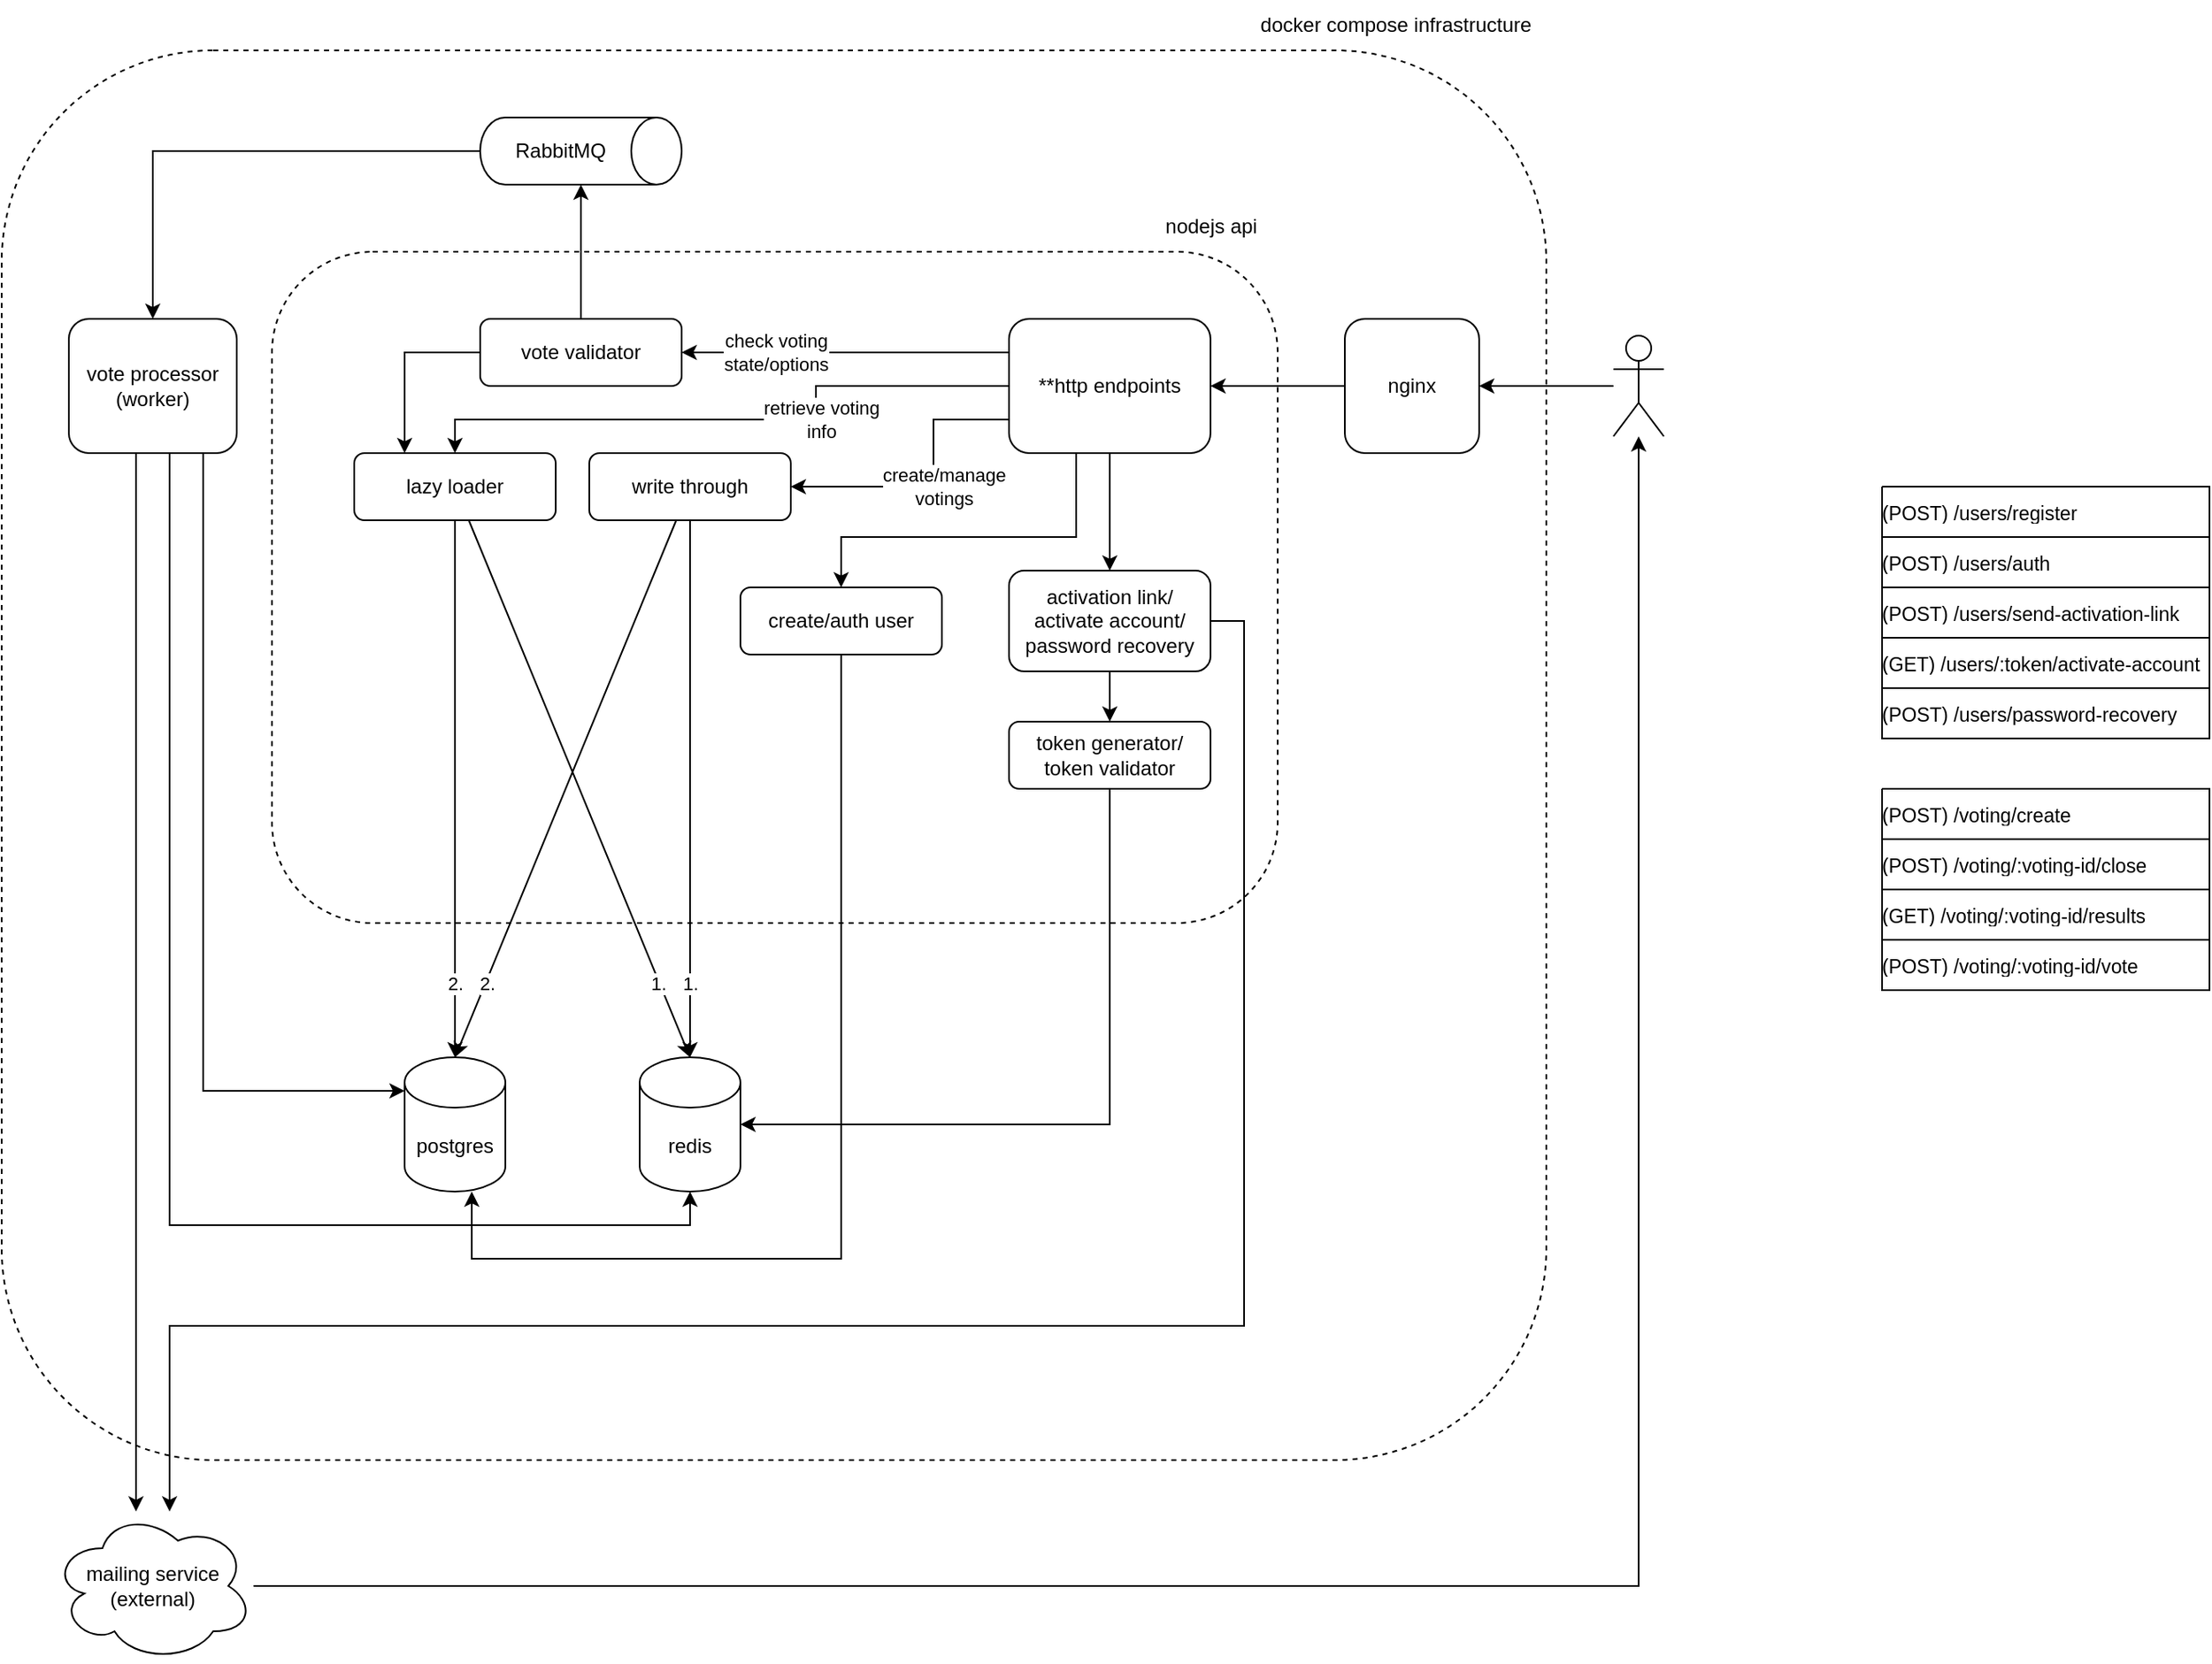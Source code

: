<mxfile version="21.6.8" type="device">
  <diagram name="Página-1" id="Página-1">
    <mxGraphModel dx="2456" dy="94" grid="1" gridSize="10" guides="1" tooltips="1" connect="1" arrows="1" fold="1" page="1" pageScale="1" pageWidth="850" pageHeight="1100" math="0" shadow="0">
      <root>
        <mxCell id="0" />
        <mxCell id="1" parent="0" />
        <mxCell id="b3ruvdXfxAipYuuYTNX5-90" value="" style="rounded=1;whiteSpace=wrap;html=1;fillColor=none;dashed=1;movable=0;resizable=0;rotatable=0;deletable=0;editable=0;locked=1;connectable=0;" parent="1" vertex="1">
          <mxGeometry x="1080" y="1560" width="920" height="840" as="geometry" />
        </mxCell>
        <mxCell id="b3ruvdXfxAipYuuYTNX5-76" value="" style="rounded=1;whiteSpace=wrap;html=1;fillColor=none;dashed=1;movable=0;resizable=0;rotatable=0;deletable=0;editable=0;locked=1;connectable=0;" parent="1" vertex="1">
          <mxGeometry x="1241" y="1680" width="599" height="400" as="geometry" />
        </mxCell>
        <mxCell id="b3ruvdXfxAipYuuYTNX5-58" style="edgeStyle=orthogonalEdgeStyle;rounded=0;orthogonalLoop=1;jettySize=auto;html=1;" parent="1" source="b3ruvdXfxAipYuuYTNX5-49" target="b3ruvdXfxAipYuuYTNX5-51" edge="1">
          <mxGeometry relative="1" as="geometry">
            <Array as="points">
              <mxPoint x="1660" y="1740" />
              <mxPoint x="1660" y="1740" />
            </Array>
          </mxGeometry>
        </mxCell>
        <mxCell id="b3ruvdXfxAipYuuYTNX5-88" value="check voting&lt;br&gt;state/options" style="edgeLabel;html=1;align=center;verticalAlign=middle;resizable=0;points=[];" parent="b3ruvdXfxAipYuuYTNX5-58" vertex="1" connectable="0">
          <mxGeometry x="0.171" relative="1" as="geometry">
            <mxPoint x="-25" as="offset" />
          </mxGeometry>
        </mxCell>
        <mxCell id="b3ruvdXfxAipYuuYTNX5-74" style="edgeStyle=orthogonalEdgeStyle;rounded=0;orthogonalLoop=1;jettySize=auto;html=1;" parent="1" source="b3ruvdXfxAipYuuYTNX5-49" target="b3ruvdXfxAipYuuYTNX5-57" edge="1">
          <mxGeometry relative="1" as="geometry">
            <Array as="points">
              <mxPoint x="1635" y="1780" />
              <mxPoint x="1635" y="1820" />
            </Array>
          </mxGeometry>
        </mxCell>
        <mxCell id="b3ruvdXfxAipYuuYTNX5-82" value="create/manage&lt;br&gt;votings" style="edgeLabel;html=1;align=center;verticalAlign=middle;resizable=0;points=[];" parent="b3ruvdXfxAipYuuYTNX5-74" vertex="1" connectable="0">
          <mxGeometry x="0.408" y="2" relative="1" as="geometry">
            <mxPoint x="40" y="-2" as="offset" />
          </mxGeometry>
        </mxCell>
        <mxCell id="b3ruvdXfxAipYuuYTNX5-75" style="edgeStyle=orthogonalEdgeStyle;rounded=0;orthogonalLoop=1;jettySize=auto;html=1;" parent="1" source="b3ruvdXfxAipYuuYTNX5-49" target="b3ruvdXfxAipYuuYTNX5-56" edge="1">
          <mxGeometry relative="1" as="geometry">
            <Array as="points">
              <mxPoint x="1565" y="1760" />
              <mxPoint x="1565" y="1780" />
              <mxPoint x="1350" y="1780" />
            </Array>
          </mxGeometry>
        </mxCell>
        <mxCell id="b3ruvdXfxAipYuuYTNX5-83" value="retrieve voting&lt;br&gt;info" style="edgeLabel;html=1;align=center;verticalAlign=middle;resizable=0;points=[];" parent="b3ruvdXfxAipYuuYTNX5-75" vertex="1" connectable="0">
          <mxGeometry x="-0.196" y="1" relative="1" as="geometry">
            <mxPoint x="16" y="-1" as="offset" />
          </mxGeometry>
        </mxCell>
        <mxCell id="FQcmUWJR3kuGPPNdoMc6-12" style="edgeStyle=orthogonalEdgeStyle;rounded=0;orthogonalLoop=1;jettySize=auto;html=1;" edge="1" parent="1" source="b3ruvdXfxAipYuuYTNX5-49" target="FQcmUWJR3kuGPPNdoMc6-11">
          <mxGeometry relative="1" as="geometry">
            <Array as="points">
              <mxPoint x="1720" y="1850" />
              <mxPoint x="1580" y="1850" />
            </Array>
          </mxGeometry>
        </mxCell>
        <mxCell id="FQcmUWJR3kuGPPNdoMc6-18" style="edgeStyle=orthogonalEdgeStyle;rounded=0;orthogonalLoop=1;jettySize=auto;html=1;" edge="1" parent="1" source="b3ruvdXfxAipYuuYTNX5-49" target="FQcmUWJR3kuGPPNdoMc6-17">
          <mxGeometry relative="1" as="geometry" />
        </mxCell>
        <mxCell id="b3ruvdXfxAipYuuYTNX5-49" value="**http&amp;nbsp;endpoints" style="rounded=1;whiteSpace=wrap;html=1;" parent="1" vertex="1">
          <mxGeometry x="1680" y="1720" width="120" height="80" as="geometry" />
        </mxCell>
        <mxCell id="b3ruvdXfxAipYuuYTNX5-84" style="edgeStyle=orthogonalEdgeStyle;rounded=0;orthogonalLoop=1;jettySize=auto;html=1;" parent="1" source="b3ruvdXfxAipYuuYTNX5-50" target="b3ruvdXfxAipYuuYTNX5-49" edge="1">
          <mxGeometry relative="1" as="geometry" />
        </mxCell>
        <mxCell id="b3ruvdXfxAipYuuYTNX5-50" value="nginx" style="rounded=1;whiteSpace=wrap;html=1;" parent="1" vertex="1">
          <mxGeometry x="1880" y="1720" width="80" height="80" as="geometry" />
        </mxCell>
        <mxCell id="b3ruvdXfxAipYuuYTNX5-59" style="edgeStyle=orthogonalEdgeStyle;rounded=0;orthogonalLoop=1;jettySize=auto;html=1;" parent="1" source="b3ruvdXfxAipYuuYTNX5-51" target="b3ruvdXfxAipYuuYTNX5-52" edge="1">
          <mxGeometry relative="1" as="geometry" />
        </mxCell>
        <mxCell id="b3ruvdXfxAipYuuYTNX5-87" style="edgeStyle=orthogonalEdgeStyle;rounded=0;orthogonalLoop=1;jettySize=auto;html=1;" parent="1" source="b3ruvdXfxAipYuuYTNX5-51" target="b3ruvdXfxAipYuuYTNX5-56" edge="1">
          <mxGeometry relative="1" as="geometry">
            <Array as="points">
              <mxPoint x="1320" y="1740" />
            </Array>
          </mxGeometry>
        </mxCell>
        <mxCell id="b3ruvdXfxAipYuuYTNX5-51" value="vote validator" style="rounded=1;whiteSpace=wrap;html=1;" parent="1" vertex="1">
          <mxGeometry x="1365" y="1720" width="120" height="40" as="geometry" />
        </mxCell>
        <mxCell id="b3ruvdXfxAipYuuYTNX5-60" style="edgeStyle=orthogonalEdgeStyle;rounded=0;orthogonalLoop=1;jettySize=auto;html=1;" parent="1" source="b3ruvdXfxAipYuuYTNX5-52" target="b3ruvdXfxAipYuuYTNX5-55" edge="1">
          <mxGeometry relative="1" as="geometry" />
        </mxCell>
        <mxCell id="b3ruvdXfxAipYuuYTNX5-52" value="RabbitMQ" style="shape=cylinder3;whiteSpace=wrap;html=1;boundedLbl=1;backgroundOutline=1;size=15;direction=south;" parent="1" vertex="1">
          <mxGeometry x="1365" y="1600" width="120" height="40" as="geometry" />
        </mxCell>
        <mxCell id="b3ruvdXfxAipYuuYTNX5-85" style="edgeStyle=orthogonalEdgeStyle;rounded=0;orthogonalLoop=1;jettySize=auto;html=1;" parent="1" source="b3ruvdXfxAipYuuYTNX5-55" target="b3ruvdXfxAipYuuYTNX5-61" edge="1">
          <mxGeometry relative="1" as="geometry">
            <Array as="points">
              <mxPoint x="1200" y="2180" />
            </Array>
          </mxGeometry>
        </mxCell>
        <mxCell id="b3ruvdXfxAipYuuYTNX5-97" style="edgeStyle=orthogonalEdgeStyle;rounded=0;orthogonalLoop=1;jettySize=auto;html=1;" parent="1" source="b3ruvdXfxAipYuuYTNX5-55" target="b3ruvdXfxAipYuuYTNX5-96" edge="1">
          <mxGeometry relative="1" as="geometry">
            <Array as="points">
              <mxPoint x="1160" y="1870" />
              <mxPoint x="1160" y="1870" />
            </Array>
          </mxGeometry>
        </mxCell>
        <mxCell id="ngffAroati8SNgKMZHlk-20" style="edgeStyle=orthogonalEdgeStyle;rounded=0;orthogonalLoop=1;jettySize=auto;html=1;" parent="1" source="b3ruvdXfxAipYuuYTNX5-55" target="b3ruvdXfxAipYuuYTNX5-62" edge="1">
          <mxGeometry relative="1" as="geometry">
            <Array as="points">
              <mxPoint x="1180" y="2260" />
              <mxPoint x="1490" y="2260" />
            </Array>
          </mxGeometry>
        </mxCell>
        <mxCell id="b3ruvdXfxAipYuuYTNX5-55" value="vote processor&lt;br&gt;(worker)" style="rounded=1;whiteSpace=wrap;html=1;" parent="1" vertex="1">
          <mxGeometry x="1120" y="1720" width="100" height="80" as="geometry" />
        </mxCell>
        <mxCell id="b3ruvdXfxAipYuuYTNX5-65" style="edgeStyle=orthogonalEdgeStyle;rounded=0;orthogonalLoop=1;jettySize=auto;html=1;" parent="1" source="b3ruvdXfxAipYuuYTNX5-56" target="b3ruvdXfxAipYuuYTNX5-61" edge="1">
          <mxGeometry relative="1" as="geometry" />
        </mxCell>
        <mxCell id="b3ruvdXfxAipYuuYTNX5-73" value="2." style="edgeLabel;html=1;align=center;verticalAlign=middle;resizable=0;points=[];" parent="b3ruvdXfxAipYuuYTNX5-65" vertex="1" connectable="0">
          <mxGeometry x="0.517" y="1" relative="1" as="geometry">
            <mxPoint x="-1" y="33" as="offset" />
          </mxGeometry>
        </mxCell>
        <mxCell id="b3ruvdXfxAipYuuYTNX5-78" style="rounded=0;orthogonalLoop=1;jettySize=auto;html=1;entryX=0.5;entryY=0;entryDx=0;entryDy=0;entryPerimeter=0;" parent="1" source="b3ruvdXfxAipYuuYTNX5-56" target="b3ruvdXfxAipYuuYTNX5-62" edge="1">
          <mxGeometry relative="1" as="geometry" />
        </mxCell>
        <mxCell id="b3ruvdXfxAipYuuYTNX5-81" value="1." style="edgeLabel;html=1;align=center;verticalAlign=middle;resizable=0;points=[];" parent="b3ruvdXfxAipYuuYTNX5-78" vertex="1" connectable="0">
          <mxGeometry x="0.559" y="-3" relative="1" as="geometry">
            <mxPoint x="12" y="25" as="offset" />
          </mxGeometry>
        </mxCell>
        <mxCell id="b3ruvdXfxAipYuuYTNX5-56" value="lazy loader" style="rounded=1;whiteSpace=wrap;html=1;" parent="1" vertex="1">
          <mxGeometry x="1290" y="1800" width="120" height="40" as="geometry" />
        </mxCell>
        <mxCell id="b3ruvdXfxAipYuuYTNX5-63" style="edgeStyle=orthogonalEdgeStyle;rounded=0;orthogonalLoop=1;jettySize=auto;html=1;" parent="1" source="b3ruvdXfxAipYuuYTNX5-57" target="b3ruvdXfxAipYuuYTNX5-62" edge="1">
          <mxGeometry relative="1" as="geometry" />
        </mxCell>
        <mxCell id="b3ruvdXfxAipYuuYTNX5-70" value="1." style="edgeLabel;html=1;align=center;verticalAlign=middle;resizable=0;points=[];" parent="b3ruvdXfxAipYuuYTNX5-63" vertex="1" connectable="0">
          <mxGeometry x="0.368" y="1" relative="1" as="geometry">
            <mxPoint x="-1" y="57" as="offset" />
          </mxGeometry>
        </mxCell>
        <mxCell id="b3ruvdXfxAipYuuYTNX5-79" style="rounded=0;orthogonalLoop=1;jettySize=auto;html=1;entryX=0.5;entryY=0;entryDx=0;entryDy=0;entryPerimeter=0;" parent="1" source="b3ruvdXfxAipYuuYTNX5-57" target="b3ruvdXfxAipYuuYTNX5-61" edge="1">
          <mxGeometry relative="1" as="geometry" />
        </mxCell>
        <mxCell id="b3ruvdXfxAipYuuYTNX5-80" value="2." style="edgeLabel;html=1;align=center;verticalAlign=middle;resizable=0;points=[];" parent="b3ruvdXfxAipYuuYTNX5-79" vertex="1" connectable="0">
          <mxGeometry x="0.724" relative="1" as="geometry">
            <mxPoint x="1" as="offset" />
          </mxGeometry>
        </mxCell>
        <mxCell id="b3ruvdXfxAipYuuYTNX5-57" value="write through" style="rounded=1;whiteSpace=wrap;html=1;" parent="1" vertex="1">
          <mxGeometry x="1430" y="1800" width="120" height="40" as="geometry" />
        </mxCell>
        <mxCell id="b3ruvdXfxAipYuuYTNX5-77" style="edgeStyle=orthogonalEdgeStyle;rounded=0;orthogonalLoop=1;jettySize=auto;html=1;exitX=0.5;exitY=1;exitDx=0;exitDy=0;" parent="1" source="b3ruvdXfxAipYuuYTNX5-76" target="b3ruvdXfxAipYuuYTNX5-76" edge="1">
          <mxGeometry relative="1" as="geometry" />
        </mxCell>
        <mxCell id="b3ruvdXfxAipYuuYTNX5-89" value="nodejs api" style="text;html=1;align=center;verticalAlign=middle;resizable=0;points=[];autosize=1;strokeColor=none;fillColor=none;" parent="1" vertex="1">
          <mxGeometry x="1760" y="1650" width="80" height="30" as="geometry" />
        </mxCell>
        <mxCell id="b3ruvdXfxAipYuuYTNX5-91" value="docker compose infrastructure" style="text;html=1;align=center;verticalAlign=middle;resizable=0;points=[];autosize=1;strokeColor=none;fillColor=none;" parent="1" vertex="1">
          <mxGeometry x="1820" y="1530" width="180" height="30" as="geometry" />
        </mxCell>
        <UserObject label="&lt;div style=&quot;font-size: 1px&quot;&gt;&lt;font style=&quot;font-size:11.64px;font-family:Helvetica;color:#000000;direction:ltr;letter-spacing:0px;line-height:120%;opacity:1&quot;&gt;(GET)&amp;nbsp;/voting/:voting-id/results&lt;/font&gt;&lt;/div&gt;" tags="Background" id="b3ruvdXfxAipYuuYTNX5-92">
          <mxCell style="verticalAlign=middle;align=left;overflow=width;vsdxID=5;fillColor=#ffffff;gradientColor=none;shape=stencil(nZBRDoQgDERP03+WHsHFe5iISyOCQdT19kIaIxq//Jtp3zTpAFaTaUYNUkwx+F6v1EYD+AUpyRkdKCYFqACrzgf9C352LfuxyWRWg1/yhT/nRE5IsZWuZtCSK8CPeI0e/hF+jV7AJM4PO7KWCyr390bSiNtEtQM=);strokeColor=#000000;spacingTop=-3;spacingBottom=-3;spacingLeft=-3;spacingRight=-3;points=[];labelBackgroundColor=none;rounded=0;html=1;whiteSpace=wrap;" parent="1" vertex="1">
            <mxGeometry x="2200" y="2060" width="195" height="30" as="geometry" />
          </mxCell>
        </UserObject>
        <UserObject label="&lt;div style=&quot;font-size: 1px&quot;&gt;&lt;font style=&quot;font-size:11.64px;font-family:Helvetica;color:#000000;direction:ltr;letter-spacing:0px;line-height:120%;opacity:1&quot;&gt;(POST) /voting/:voting-id/close&lt;/font&gt;&lt;/div&gt;" tags="Background" id="b3ruvdXfxAipYuuYTNX5-93">
          <mxCell style="verticalAlign=middle;align=left;overflow=width;vsdxID=8;fillColor=#ffffff;gradientColor=none;shape=stencil(nZBRDoQgDERP03+WHsHFe5iISyOCQdT19kIaIxq//Jtp3zTpAFaTaUYNUkwx+F6v1EYD+AUpyRkdKCYFqACrzgf9C352LfuxyWRWg1/yhT/nRE5IsZWuZtCSK8CPeI0e/hF+jV7AJM4PO7KWCyr390bSiNtEtQM=);strokeColor=#000000;spacingTop=-3;spacingBottom=-3;spacingLeft=-3;spacingRight=-3;points=[];labelBackgroundColor=none;rounded=0;html=1;whiteSpace=wrap;" parent="1" vertex="1">
            <mxGeometry x="2200" y="2030" width="195" height="30" as="geometry" />
          </mxCell>
        </UserObject>
        <UserObject label="&lt;div style=&quot;font-size: 1px&quot;&gt;&lt;font style=&quot;font-size:11.64px;font-family:Helvetica;color:#000000;direction:ltr;letter-spacing:0px;line-height:120%;opacity:1&quot;&gt;(POST) /voting/create&lt;/font&gt;&lt;/div&gt;" tags="Background" id="b3ruvdXfxAipYuuYTNX5-94">
          <mxCell style="verticalAlign=middle;align=left;overflow=width;vsdxID=11;fillColor=#ffffff;gradientColor=none;shape=stencil(nZBRDoQgDERP03+WHsHFe5iISyOCQdT19kIaIxq//Jtp3zTpAFaTaUYNUkwx+F6v1EYD+AUpyRkdKCYFqACrzgf9C352LfuxyWRWg1/yhT/nRE5IsZWuZtCSK8CPeI0e/hF+jV7AJM4PO7KWCyr390bSiNtEtQM=);strokeColor=#000000;spacingTop=-3;spacingBottom=-3;spacingLeft=-3;spacingRight=-3;points=[];labelBackgroundColor=none;rounded=0;html=1;whiteSpace=wrap;" parent="1" vertex="1">
            <mxGeometry x="2200" y="2000" width="195" height="30" as="geometry" />
          </mxCell>
        </UserObject>
        <UserObject label="&lt;div style=&quot;font-size: 1px&quot;&gt;&lt;font style=&quot;font-size:11.64px;font-family:Helvetica;color:#000000;direction:ltr;letter-spacing:0px;line-height:120%;opacity:1&quot;&gt;(POST)&amp;nbsp;/voting/:voting-id/vote&lt;/font&gt;&lt;/div&gt;" tags="Background" id="b3ruvdXfxAipYuuYTNX5-95">
          <mxCell style="verticalAlign=middle;align=left;overflow=width;vsdxID=13;fillColor=#ffffff;gradientColor=none;shape=stencil(nZBRDoQgDERP03+WHsHFe5iISyOCQdT19kIaIxq//Jtp3zTpAFaTaUYNUkwx+F6v1EYD+AUpyRkdKCYFqACrzgf9C352LfuxyWRWg1/yhT/nRE5IsZWuZtCSK8CPeI0e/hF+jV7AJM4PO7KWCyr390bSiNtEtQM=);strokeColor=#000000;spacingTop=-3;spacingBottom=-3;spacingLeft=-3;spacingRight=-3;points=[];labelBackgroundColor=none;rounded=0;html=1;whiteSpace=wrap;" parent="1" vertex="1">
            <mxGeometry x="2200" y="2090" width="195" height="30" as="geometry" />
          </mxCell>
        </UserObject>
        <mxCell id="b3ruvdXfxAipYuuYTNX5-102" style="edgeStyle=orthogonalEdgeStyle;rounded=0;orthogonalLoop=1;jettySize=auto;html=1;" parent="1" source="b3ruvdXfxAipYuuYTNX5-96" target="b3ruvdXfxAipYuuYTNX5-98" edge="1">
          <mxGeometry relative="1" as="geometry" />
        </mxCell>
        <mxCell id="b3ruvdXfxAipYuuYTNX5-96" value="mailing service&lt;br&gt;(external)" style="ellipse;shape=cloud;whiteSpace=wrap;html=1;" parent="1" vertex="1">
          <mxGeometry x="1110" y="2430" width="120" height="90" as="geometry" />
        </mxCell>
        <mxCell id="b3ruvdXfxAipYuuYTNX5-101" style="edgeStyle=orthogonalEdgeStyle;rounded=0;orthogonalLoop=1;jettySize=auto;html=1;" parent="1" source="b3ruvdXfxAipYuuYTNX5-98" target="b3ruvdXfxAipYuuYTNX5-50" edge="1">
          <mxGeometry relative="1" as="geometry" />
        </mxCell>
        <mxCell id="b3ruvdXfxAipYuuYTNX5-98" value="" style="shape=umlActor;verticalLabelPosition=bottom;verticalAlign=top;html=1;outlineConnect=0;" parent="1" vertex="1">
          <mxGeometry x="2040" y="1730" width="30" height="60" as="geometry" />
        </mxCell>
        <UserObject label="&lt;div style=&quot;font-size: 1px&quot;&gt;&lt;font style=&quot;font-size:11.64px;font-family:Helvetica;color:#000000;direction:ltr;letter-spacing:0px;line-height:120%;opacity:1&quot;&gt;(POST) /users/auth&lt;/font&gt;&lt;/div&gt;" tags="Background" id="ngffAroati8SNgKMZHlk-3">
          <mxCell style="verticalAlign=middle;align=left;overflow=width;vsdxID=11;fillColor=#ffffff;gradientColor=none;shape=stencil(nZBRDoQgDERP03+WHsHFe5iISyOCQdT19kIaIxq//Jtp3zTpAFaTaUYNUkwx+F6v1EYD+AUpyRkdKCYFqACrzgf9C352LfuxyWRWg1/yhT/nRE5IsZWuZtCSK8CPeI0e/hF+jV7AJM4PO7KWCyr390bSiNtEtQM=);strokeColor=#000000;spacingTop=-3;spacingBottom=-3;spacingLeft=-3;spacingRight=-3;points=[];labelBackgroundColor=none;rounded=0;html=1;whiteSpace=wrap;" parent="1" vertex="1">
            <mxGeometry x="2200" y="1850" width="195" height="30" as="geometry" />
          </mxCell>
        </UserObject>
        <UserObject label="&lt;div style=&quot;font-size: 1px&quot;&gt;&lt;font style=&quot;font-size:11.64px;font-family:Helvetica;color:#000000;direction:ltr;letter-spacing:0px;line-height:120%;opacity:1&quot;&gt;(POST) /users/register&lt;/font&gt;&lt;/div&gt;" tags="Background" id="ngffAroati8SNgKMZHlk-4">
          <mxCell style="verticalAlign=middle;align=left;overflow=width;vsdxID=11;fillColor=#ffffff;gradientColor=none;shape=stencil(nZBRDoQgDERP03+WHsHFe5iISyOCQdT19kIaIxq//Jtp3zTpAFaTaUYNUkwx+F6v1EYD+AUpyRkdKCYFqACrzgf9C352LfuxyWRWg1/yhT/nRE5IsZWuZtCSK8CPeI0e/hF+jV7AJM4PO7KWCyr390bSiNtEtQM=);strokeColor=#000000;spacingTop=-3;spacingBottom=-3;spacingLeft=-3;spacingRight=-3;points=[];labelBackgroundColor=none;rounded=0;html=1;whiteSpace=wrap;" parent="1" vertex="1">
            <mxGeometry x="2200" y="1820" width="195" height="30" as="geometry" />
          </mxCell>
        </UserObject>
        <UserObject label="&lt;div style=&quot;font-size: 1px&quot;&gt;&lt;font style=&quot;font-size:11.64px;font-family:Helvetica;color:#000000;direction:ltr;letter-spacing:0px;line-height:120%;opacity:1&quot;&gt;(POST) /users/password-recovery&lt;/font&gt;&lt;/div&gt;" tags="Background" id="ngffAroati8SNgKMZHlk-6">
          <mxCell style="verticalAlign=middle;align=left;overflow=width;vsdxID=11;fillColor=#ffffff;gradientColor=none;shape=stencil(nZBRDoQgDERP03+WHsHFe5iISyOCQdT19kIaIxq//Jtp3zTpAFaTaUYNUkwx+F6v1EYD+AUpyRkdKCYFqACrzgf9C352LfuxyWRWg1/yhT/nRE5IsZWuZtCSK8CPeI0e/hF+jV7AJM4PO7KWCyr390bSiNtEtQM=);strokeColor=#000000;spacingTop=-3;spacingBottom=-3;spacingLeft=-3;spacingRight=-3;points=[];labelBackgroundColor=none;rounded=0;html=1;whiteSpace=wrap;" parent="1" vertex="1">
            <mxGeometry x="2200" y="1940" width="195" height="30" as="geometry" />
          </mxCell>
        </UserObject>
        <UserObject label="&lt;div style=&quot;font-size: 1px&quot;&gt;&lt;font style=&quot;font-size:11.64px;font-family:Helvetica;color:#000000;direction:ltr;letter-spacing:0px;line-height:120%;opacity:1&quot;&gt;(GET) /users/:token/activate-account&lt;/font&gt;&lt;/div&gt;" tags="Background" id="ngffAroati8SNgKMZHlk-7">
          <mxCell style="verticalAlign=middle;align=left;overflow=width;vsdxID=11;fillColor=#ffffff;gradientColor=none;shape=stencil(nZBRDoQgDERP03+WHsHFe5iISyOCQdT19kIaIxq//Jtp3zTpAFaTaUYNUkwx+F6v1EYD+AUpyRkdKCYFqACrzgf9C352LfuxyWRWg1/yhT/nRE5IsZWuZtCSK8CPeI0e/hF+jV7AJM4PO7KWCyr390bSiNtEtQM=);strokeColor=#000000;spacingTop=-3;spacingBottom=-3;spacingLeft=-3;spacingRight=-3;points=[];labelBackgroundColor=none;rounded=0;html=1;whiteSpace=wrap;" parent="1" vertex="1">
            <mxGeometry x="2200" y="1910" width="195" height="30" as="geometry" />
          </mxCell>
        </UserObject>
        <mxCell id="b3ruvdXfxAipYuuYTNX5-61" value="postgres" style="shape=cylinder3;whiteSpace=wrap;html=1;boundedLbl=1;backgroundOutline=1;size=15;" parent="1" vertex="1">
          <mxGeometry x="1320" y="2160" width="60" height="80" as="geometry" />
        </mxCell>
        <mxCell id="b3ruvdXfxAipYuuYTNX5-62" value="redis" style="shape=cylinder3;whiteSpace=wrap;html=1;boundedLbl=1;backgroundOutline=1;size=15;" parent="1" vertex="1">
          <mxGeometry x="1460" y="2160" width="60" height="80" as="geometry" />
        </mxCell>
        <UserObject label="&lt;div style=&quot;font-size: 1px&quot;&gt;&lt;font style=&quot;font-size:11.64px;font-family:Helvetica;color:#000000;direction:ltr;letter-spacing:0px;line-height:120%;opacity:1&quot;&gt;(POST) /users/send-activation-link&lt;/font&gt;&lt;/div&gt;" tags="Background" id="FQcmUWJR3kuGPPNdoMc6-9">
          <mxCell style="verticalAlign=middle;align=left;overflow=width;vsdxID=11;fillColor=#ffffff;gradientColor=none;shape=stencil(nZBRDoQgDERP03+WHsHFe5iISyOCQdT19kIaIxq//Jtp3zTpAFaTaUYNUkwx+F6v1EYD+AUpyRkdKCYFqACrzgf9C352LfuxyWRWg1/yhT/nRE5IsZWuZtCSK8CPeI0e/hF+jV7AJM4PO7KWCyr390bSiNtEtQM=);strokeColor=#000000;spacingTop=-3;spacingBottom=-3;spacingLeft=-3;spacingRight=-3;points=[];labelBackgroundColor=none;rounded=0;html=1;whiteSpace=wrap;" vertex="1" parent="1">
            <mxGeometry x="2200" y="1880" width="195" height="30" as="geometry" />
          </mxCell>
        </UserObject>
        <mxCell id="FQcmUWJR3kuGPPNdoMc6-14" style="edgeStyle=orthogonalEdgeStyle;rounded=0;orthogonalLoop=1;jettySize=auto;html=1;" edge="1" parent="1" source="FQcmUWJR3kuGPPNdoMc6-11" target="b3ruvdXfxAipYuuYTNX5-61">
          <mxGeometry relative="1" as="geometry">
            <Array as="points">
              <mxPoint x="1580" y="2280" />
              <mxPoint x="1360" y="2280" />
            </Array>
          </mxGeometry>
        </mxCell>
        <mxCell id="FQcmUWJR3kuGPPNdoMc6-11" value="create/auth user" style="rounded=1;whiteSpace=wrap;html=1;" vertex="1" parent="1">
          <mxGeometry x="1520" y="1880" width="120" height="40" as="geometry" />
        </mxCell>
        <mxCell id="FQcmUWJR3kuGPPNdoMc6-20" style="edgeStyle=orthogonalEdgeStyle;rounded=0;orthogonalLoop=1;jettySize=auto;html=1;" edge="1" parent="1" source="FQcmUWJR3kuGPPNdoMc6-17" target="FQcmUWJR3kuGPPNdoMc6-19">
          <mxGeometry relative="1" as="geometry" />
        </mxCell>
        <mxCell id="FQcmUWJR3kuGPPNdoMc6-23" style="edgeStyle=orthogonalEdgeStyle;rounded=0;orthogonalLoop=1;jettySize=auto;html=1;" edge="1" parent="1" source="FQcmUWJR3kuGPPNdoMc6-17" target="b3ruvdXfxAipYuuYTNX5-96">
          <mxGeometry relative="1" as="geometry">
            <Array as="points">
              <mxPoint x="1820" y="1900" />
              <mxPoint x="1820" y="2320" />
              <mxPoint x="1180" y="2320" />
            </Array>
          </mxGeometry>
        </mxCell>
        <mxCell id="FQcmUWJR3kuGPPNdoMc6-17" value="activation link/&lt;br&gt;activate account/&lt;br&gt;password recovery" style="rounded=1;whiteSpace=wrap;html=1;" vertex="1" parent="1">
          <mxGeometry x="1680" y="1870" width="120" height="60" as="geometry" />
        </mxCell>
        <mxCell id="FQcmUWJR3kuGPPNdoMc6-22" style="edgeStyle=orthogonalEdgeStyle;rounded=0;orthogonalLoop=1;jettySize=auto;html=1;" edge="1" parent="1" source="FQcmUWJR3kuGPPNdoMc6-19" target="b3ruvdXfxAipYuuYTNX5-62">
          <mxGeometry relative="1" as="geometry">
            <Array as="points">
              <mxPoint x="1740" y="2200" />
            </Array>
          </mxGeometry>
        </mxCell>
        <mxCell id="FQcmUWJR3kuGPPNdoMc6-19" value="token generator/&lt;br&gt;token validator" style="rounded=1;whiteSpace=wrap;html=1;" vertex="1" parent="1">
          <mxGeometry x="1680" y="1960" width="120" height="40" as="geometry" />
        </mxCell>
      </root>
    </mxGraphModel>
  </diagram>
</mxfile>
